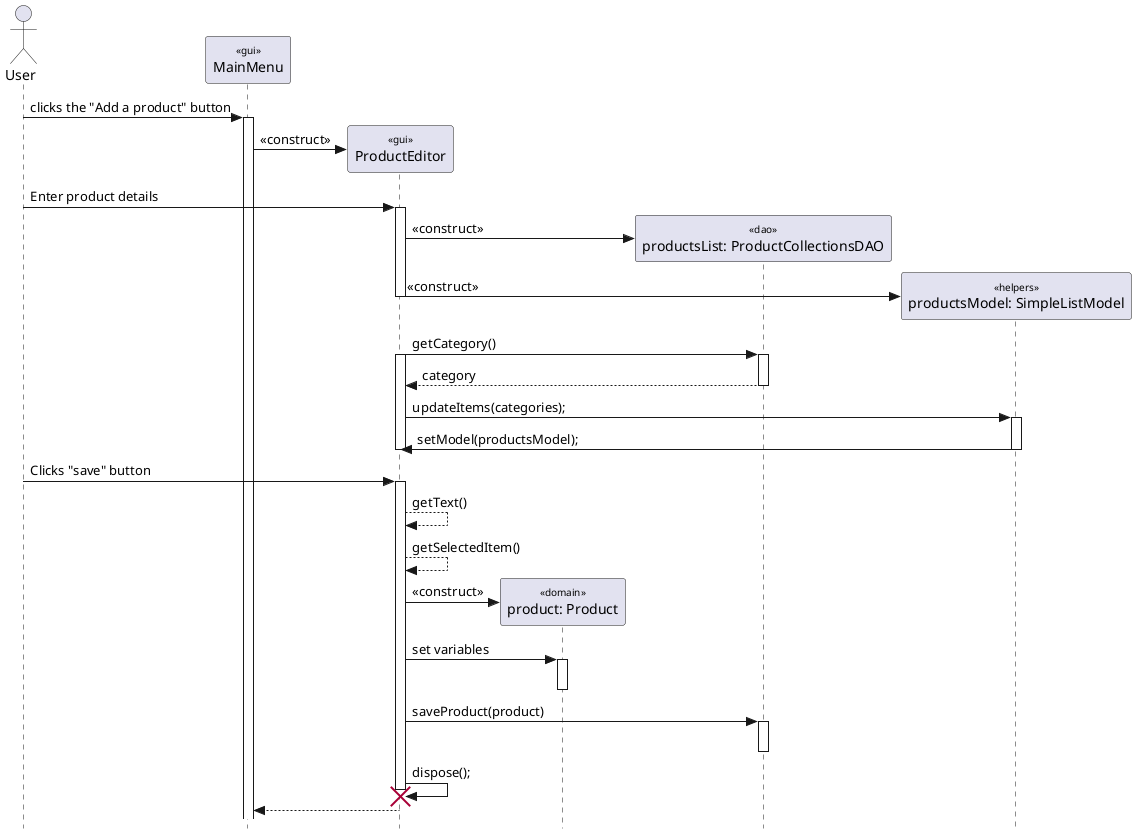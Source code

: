 @startuml
skinparam {
  Style StrictUML
  SequenceStereotype {
    Font {
      Size 10
      Style plain
    }
  }
}
actor "User" as user
participant "MainMenu" as menu <<gui>>
participant "ProductEditor" as productEditor <<gui>>
participant "product: Product" as product <<domain>>
participant "productsList: ProductCollectionsDAO" as ProductCollectionsDAO <<dao>>
participant "productsModel: SimpleListModel" as SimpleListModel <<helpers>>


'create the product editor menu
' user clicks the view a product button
user -> menu++ : clicks the "Add a product" button
create productEditor
menu -> productEditor : <<construct>>

user -> productEditor++ : Enter product details
create ProductCollectionsDAO
productEditor -> ProductCollectionsDAO : <<construct>>
create SimpleListModel
productEditor -> SimpleListModel : <<construct>>
productEditor--
productEditor -> ProductCollectionsDAO++ :getCategory()
productEditor++
ProductCollectionsDAO --> productEditor :category
ProductCollectionsDAO--
productEditor -> SimpleListModel++:updateItems(categories);
SimpleListModel -> productEditor :setModel(productsModel);
SimpleListModel--
productEditor--

user -> productEditor++ : Clicks "save" button
productEditor --> productEditor: getText()
productEditor --> productEditor: getSelectedItem()
create product
productEditor -> product: <<construct>>
'user enter variables
productEditor -> product++ :set variables 
product--

productEditor -> ProductCollectionsDAO++ : saveProduct(product)
ProductCollectionsDAO--
productEditor -> productEditor :dispose();
destroy productEditor 
productEditor --> menu

@enduml
